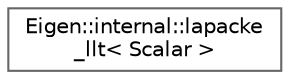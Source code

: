 digraph "Graphical Class Hierarchy"
{
 // LATEX_PDF_SIZE
  bgcolor="transparent";
  edge [fontname=Helvetica,fontsize=10,labelfontname=Helvetica,labelfontsize=10];
  node [fontname=Helvetica,fontsize=10,shape=box,height=0.2,width=0.4];
  rankdir="LR";
  Node0 [id="Node000000",label="Eigen::internal::lapacke\l_llt\< Scalar \>",height=0.2,width=0.4,color="grey40", fillcolor="white", style="filled",URL="$structEigen_1_1internal_1_1lapacke__llt.html",tooltip=" "];
}
